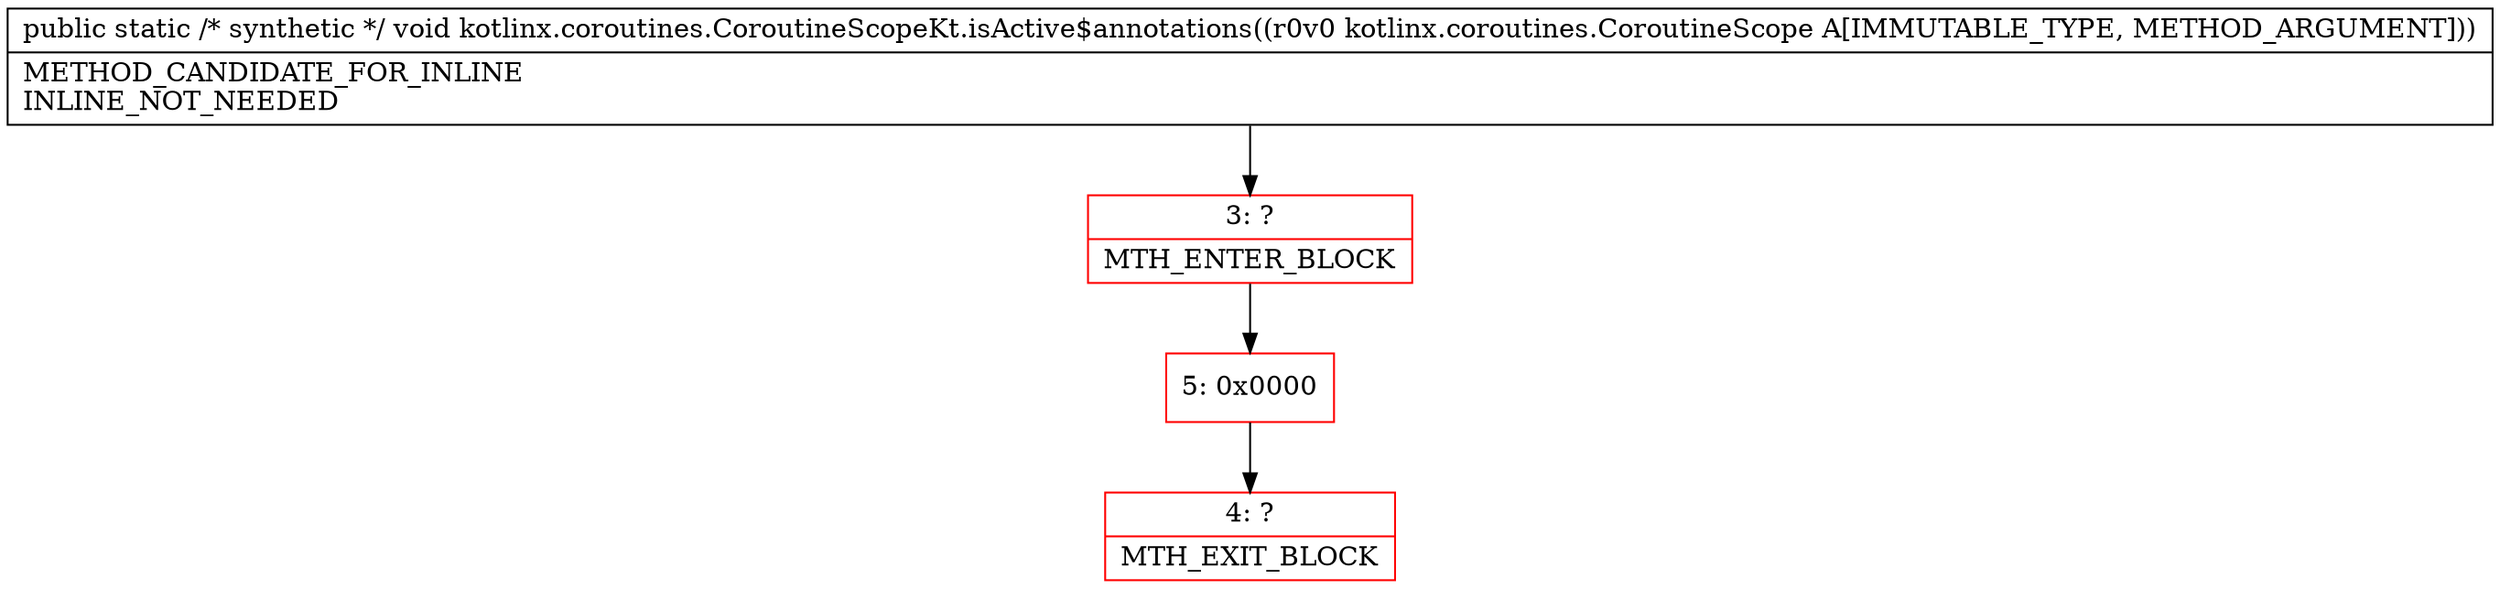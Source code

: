digraph "CFG forkotlinx.coroutines.CoroutineScopeKt.isActive$annotations(Lkotlinx\/coroutines\/CoroutineScope;)V" {
subgraph cluster_Region_764249056 {
label = "R(0)";
node [shape=record,color=blue];
}
Node_3 [shape=record,color=red,label="{3\:\ ?|MTH_ENTER_BLOCK\l}"];
Node_5 [shape=record,color=red,label="{5\:\ 0x0000}"];
Node_4 [shape=record,color=red,label="{4\:\ ?|MTH_EXIT_BLOCK\l}"];
MethodNode[shape=record,label="{public static \/* synthetic *\/ void kotlinx.coroutines.CoroutineScopeKt.isActive$annotations((r0v0 kotlinx.coroutines.CoroutineScope A[IMMUTABLE_TYPE, METHOD_ARGUMENT]))  | METHOD_CANDIDATE_FOR_INLINE\lINLINE_NOT_NEEDED\l}"];
MethodNode -> Node_3;Node_3 -> Node_5;
Node_5 -> Node_4;
}


